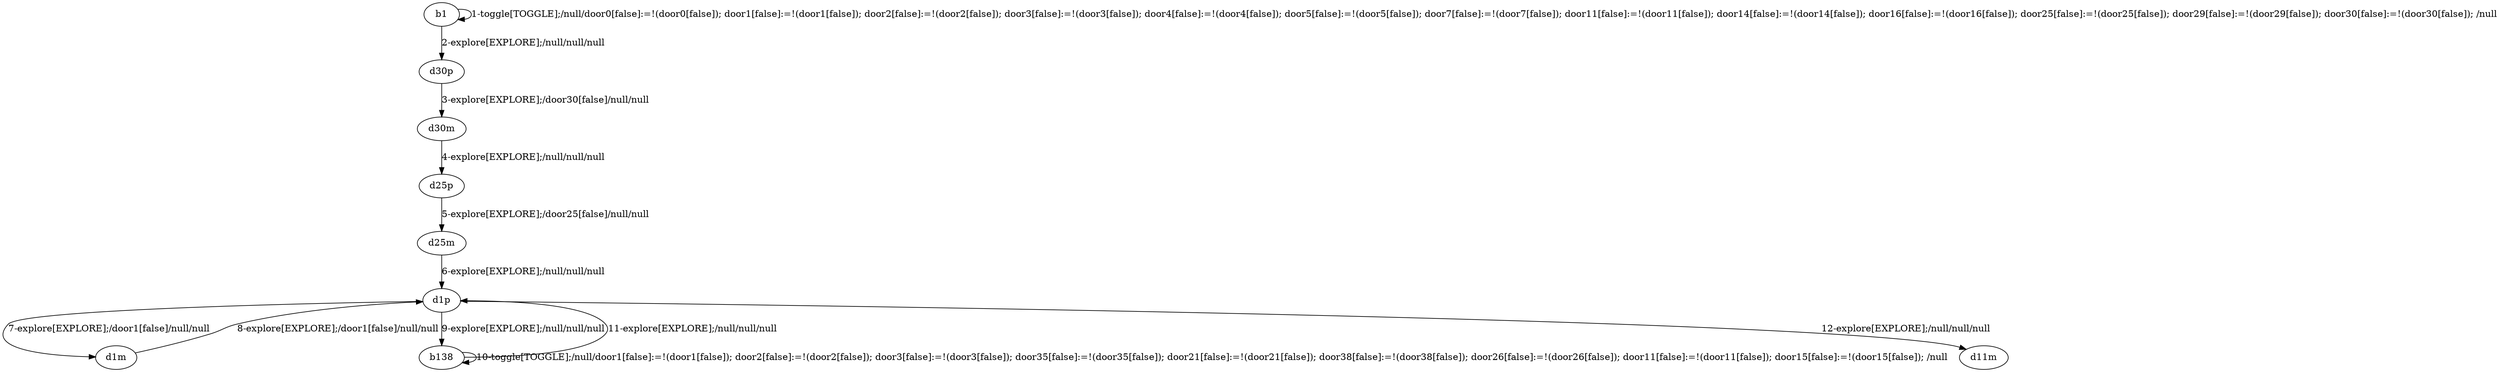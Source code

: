 # Total number of goals covered by this test: 3
# d1p --> d11m
# d1m --> d1p
# d1p --> b138

digraph g {
"b1" -> "b1" [label = "1-toggle[TOGGLE];/null/door0[false]:=!(door0[false]); door1[false]:=!(door1[false]); door2[false]:=!(door2[false]); door3[false]:=!(door3[false]); door4[false]:=!(door4[false]); door5[false]:=!(door5[false]); door7[false]:=!(door7[false]); door11[false]:=!(door11[false]); door14[false]:=!(door14[false]); door16[false]:=!(door16[false]); door25[false]:=!(door25[false]); door29[false]:=!(door29[false]); door30[false]:=!(door30[false]); /null"];
"b1" -> "d30p" [label = "2-explore[EXPLORE];/null/null/null"];
"d30p" -> "d30m" [label = "3-explore[EXPLORE];/door30[false]/null/null"];
"d30m" -> "d25p" [label = "4-explore[EXPLORE];/null/null/null"];
"d25p" -> "d25m" [label = "5-explore[EXPLORE];/door25[false]/null/null"];
"d25m" -> "d1p" [label = "6-explore[EXPLORE];/null/null/null"];
"d1p" -> "d1m" [label = "7-explore[EXPLORE];/door1[false]/null/null"];
"d1m" -> "d1p" [label = "8-explore[EXPLORE];/door1[false]/null/null"];
"d1p" -> "b138" [label = "9-explore[EXPLORE];/null/null/null"];
"b138" -> "b138" [label = "10-toggle[TOGGLE];/null/door1[false]:=!(door1[false]); door2[false]:=!(door2[false]); door3[false]:=!(door3[false]); door35[false]:=!(door35[false]); door21[false]:=!(door21[false]); door38[false]:=!(door38[false]); door26[false]:=!(door26[false]); door11[false]:=!(door11[false]); door15[false]:=!(door15[false]); /null"];
"b138" -> "d1p" [label = "11-explore[EXPLORE];/null/null/null"];
"d1p" -> "d11m" [label = "12-explore[EXPLORE];/null/null/null"];
}